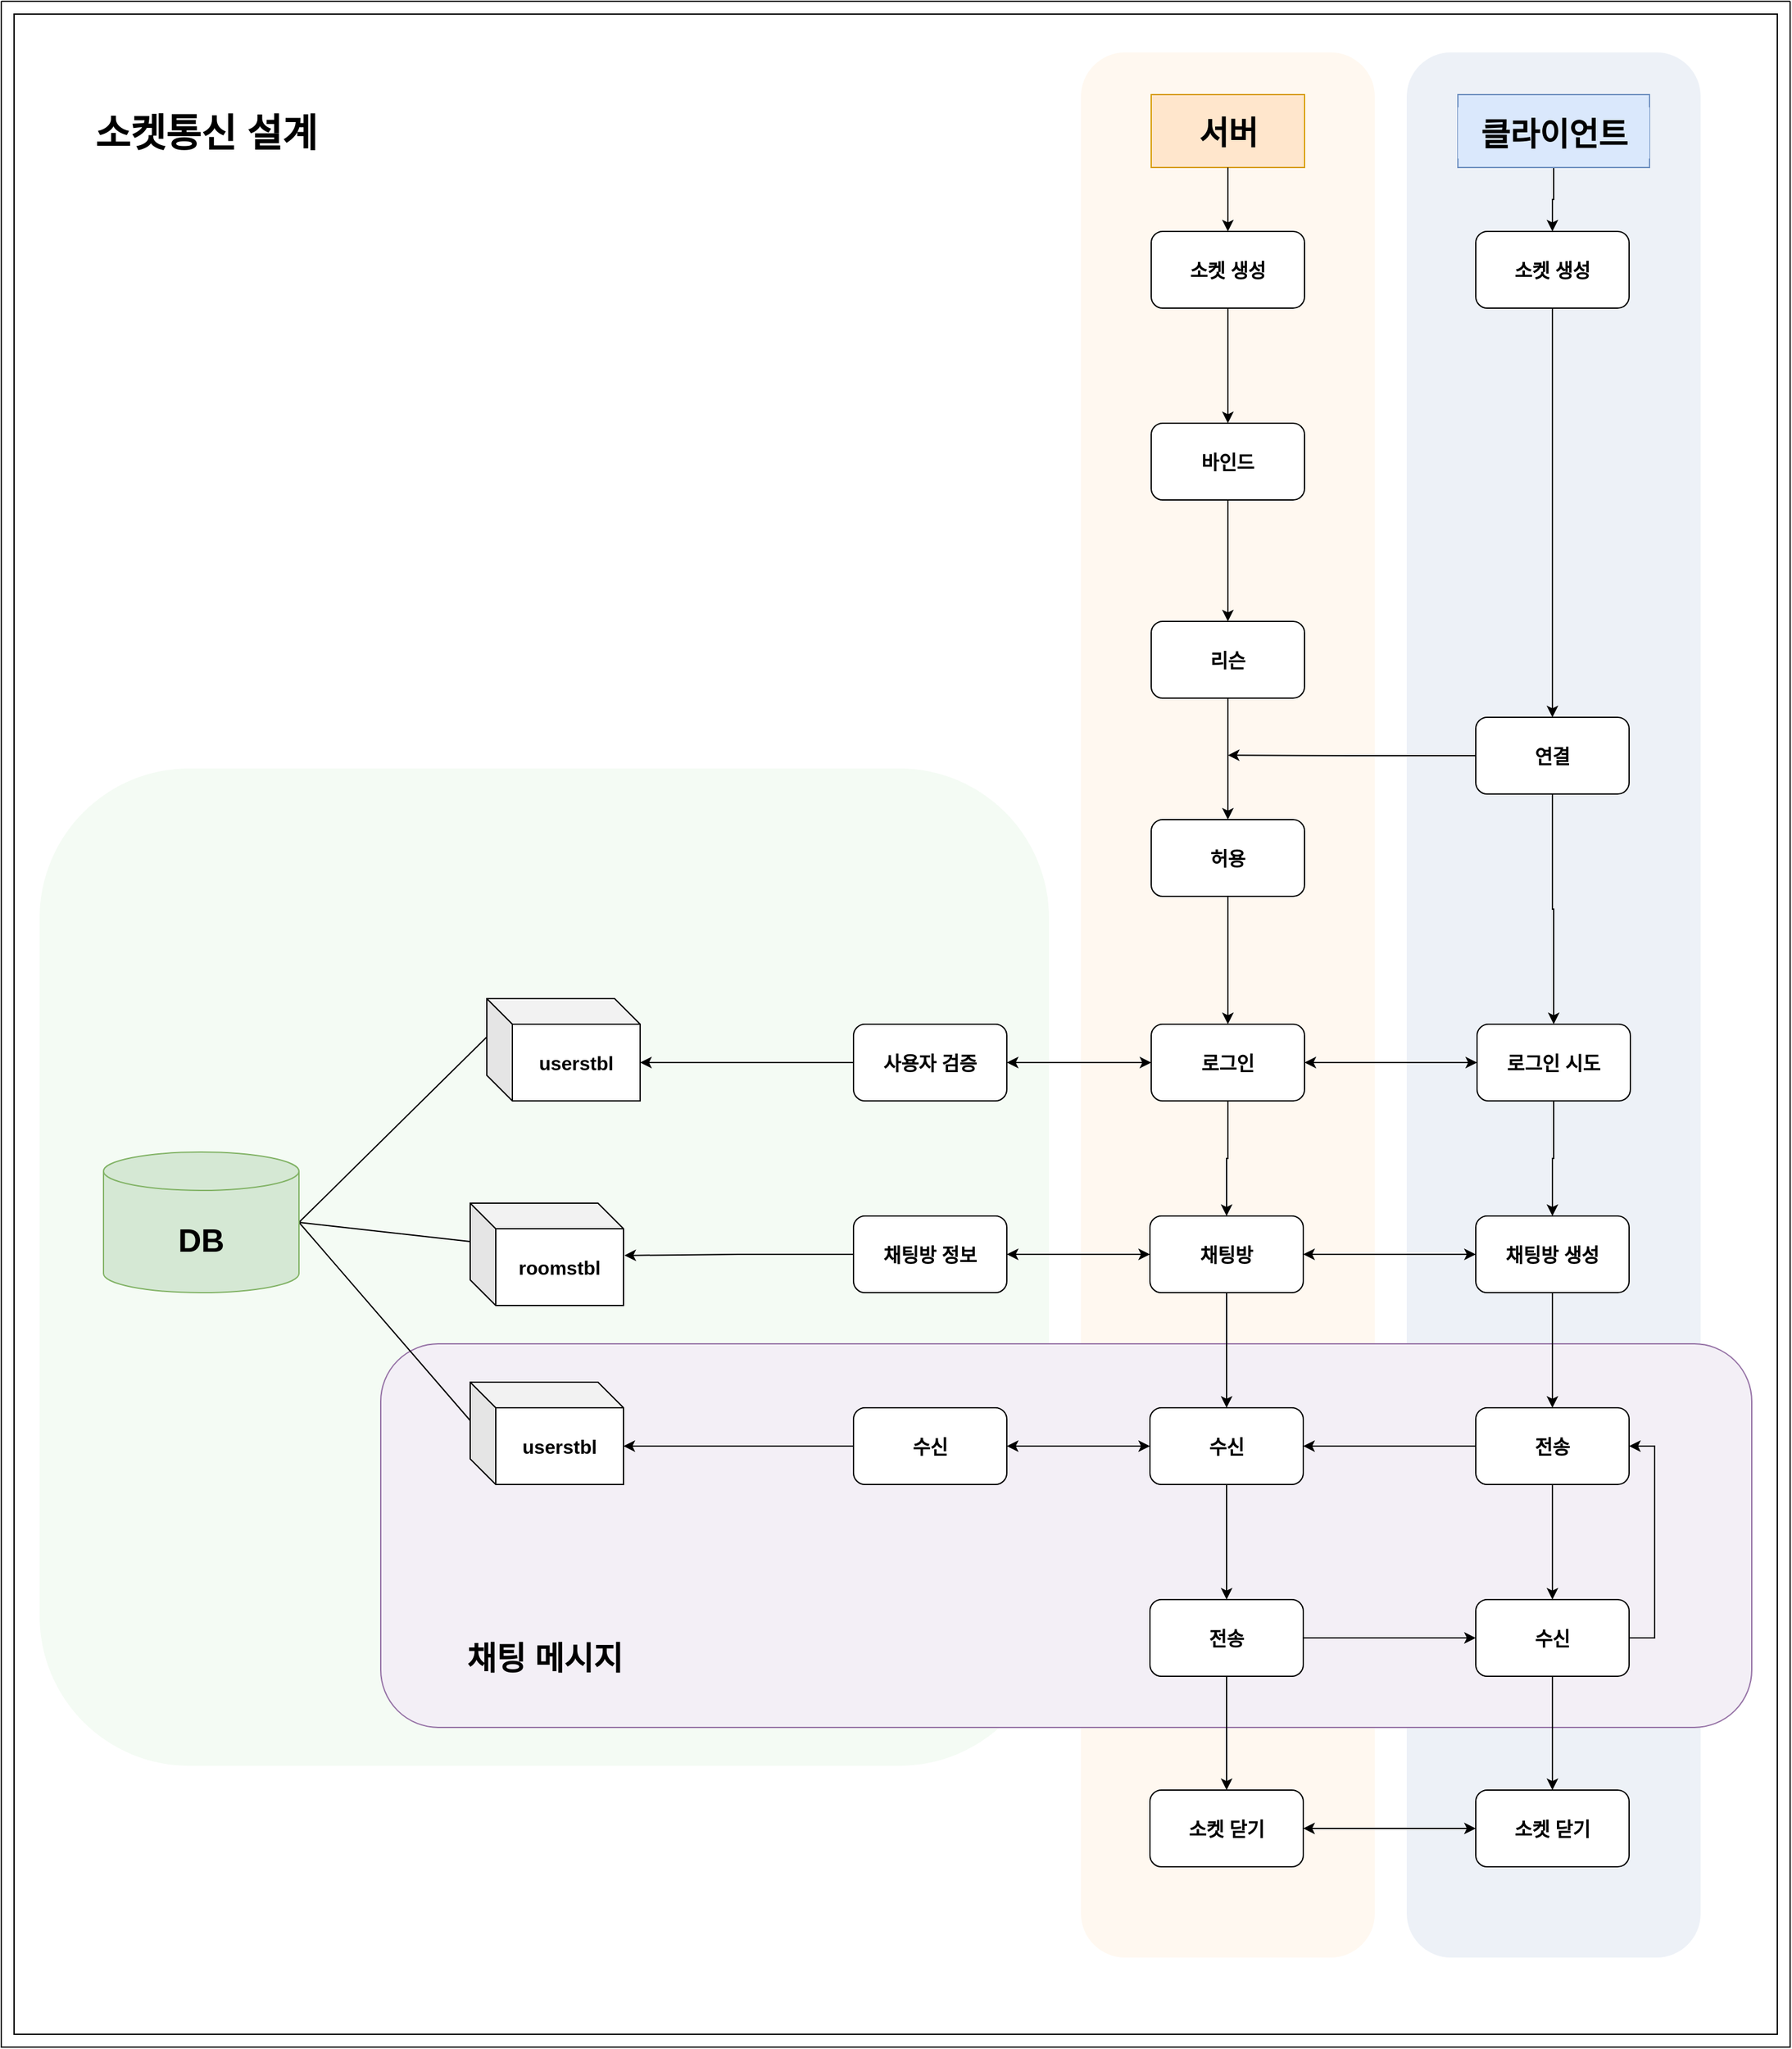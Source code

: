 <mxfile version="24.7.10">
  <diagram name="페이지-1" id="bTiiNHjyBIzRynycfl4v">
    <mxGraphModel dx="2514" dy="868" grid="1" gridSize="10" guides="1" tooltips="1" connect="1" arrows="1" fold="1" page="1" pageScale="1" pageWidth="827" pageHeight="1169" math="0" shadow="0">
      <root>
        <mxCell id="0" />
        <mxCell id="1" parent="0" />
        <mxCell id="yUY2D14tYoqnfr_yBajZ-43" value="" style="swimlane;startSize=0;fontSize=25;" parent="1" vertex="1">
          <mxGeometry x="-827" width="1400" height="1600" as="geometry" />
        </mxCell>
        <mxCell id="s178CNuZc9Gh2SPo8cym-2" value="" style="rounded=0;whiteSpace=wrap;html=1;" vertex="1" parent="yUY2D14tYoqnfr_yBajZ-43">
          <mxGeometry x="10" y="10" width="1380" height="1580" as="geometry" />
        </mxCell>
        <mxCell id="s178CNuZc9Gh2SPo8cym-13" value="" style="rounded=1;whiteSpace=wrap;html=1;fillColor=#f4fbf4;strokeColor=none;" vertex="1" parent="yUY2D14tYoqnfr_yBajZ-43">
          <mxGeometry x="30" y="600" width="790" height="780" as="geometry" />
        </mxCell>
        <mxCell id="s178CNuZc9Gh2SPo8cym-11" value="" style="rounded=1;whiteSpace=wrap;html=1;fillColor=#fff8f0;strokeColor=none;" vertex="1" parent="yUY2D14tYoqnfr_yBajZ-43">
          <mxGeometry x="845" y="40" width="230" height="1490" as="geometry" />
        </mxCell>
        <mxCell id="s178CNuZc9Gh2SPo8cym-12" value="" style="rounded=1;whiteSpace=wrap;html=1;fillColor=#edf1f7;strokeColor=none;" vertex="1" parent="yUY2D14tYoqnfr_yBajZ-43">
          <mxGeometry x="1100" y="40" width="230" height="1490" as="geometry" />
        </mxCell>
        <mxCell id="s178CNuZc9Gh2SPo8cym-40" value="" style="rounded=1;whiteSpace=wrap;html=1;fillColor=#f3eff6;strokeColor=#9673a6;gradientColor=none;fontStyle=1" vertex="1" parent="yUY2D14tYoqnfr_yBajZ-43">
          <mxGeometry x="297" y="1050" width="1073" height="300" as="geometry" />
        </mxCell>
        <mxCell id="g9z6lTZiuhYvATAemZ8_-25" style="edgeStyle=orthogonalEdgeStyle;rounded=0;orthogonalLoop=1;jettySize=auto;html=1;exitX=0.5;exitY=1;exitDx=0;exitDy=0;entryX=0.5;entryY=0;entryDx=0;entryDy=0;fontStyle=1;fontSize=15;" parent="yUY2D14tYoqnfr_yBajZ-43" source="g9z6lTZiuhYvATAemZ8_-23" target="g9z6lTZiuhYvATAemZ8_-8" edge="1">
          <mxGeometry relative="1" as="geometry" />
        </mxCell>
        <mxCell id="g9z6lTZiuhYvATAemZ8_-23" value="소켓 생성" style="rounded=1;whiteSpace=wrap;html=1;fontStyle=1;fontSize=15;" parent="yUY2D14tYoqnfr_yBajZ-43" vertex="1">
          <mxGeometry x="1154" y="180" width="120" height="60" as="geometry" />
        </mxCell>
        <mxCell id="s178CNuZc9Gh2SPo8cym-7" style="edgeStyle=orthogonalEdgeStyle;rounded=0;orthogonalLoop=1;jettySize=auto;html=1;exitX=0.5;exitY=1;exitDx=0;exitDy=0;entryX=0.5;entryY=0;entryDx=0;entryDy=0;" edge="1" parent="yUY2D14tYoqnfr_yBajZ-43" source="s178CNuZc9Gh2SPo8cym-4" target="g9z6lTZiuhYvATAemZ8_-23">
          <mxGeometry relative="1" as="geometry" />
        </mxCell>
        <mxCell id="g9z6lTZiuhYvATAemZ8_-5" value="리슨" style="rounded=1;whiteSpace=wrap;html=1;fontStyle=1;fontSize=15;" parent="yUY2D14tYoqnfr_yBajZ-43" vertex="1">
          <mxGeometry x="900" y="485" width="120" height="60" as="geometry" />
        </mxCell>
        <mxCell id="yUY2D14tYoqnfr_yBajZ-47" value="" style="endArrow=none;html=1;rounded=0;entryX=0;entryY=0;entryDx=0;entryDy=30;entryPerimeter=0;exitX=1;exitY=0.5;exitDx=0;exitDy=0;exitPerimeter=0;fontStyle=1" parent="yUY2D14tYoqnfr_yBajZ-43" source="yUY2D14tYoqnfr_yBajZ-41" target="yUY2D14tYoqnfr_yBajZ-15" edge="1">
          <mxGeometry width="50" height="50" relative="1" as="geometry">
            <mxPoint x="310" y="1085" as="sourcePoint" />
            <mxPoint x="360" y="1035" as="targetPoint" />
          </mxGeometry>
        </mxCell>
        <mxCell id="yUY2D14tYoqnfr_yBajZ-48" value="" style="endArrow=none;html=1;rounded=0;entryX=0;entryY=0;entryDx=0;entryDy=30;entryPerimeter=0;exitX=1;exitY=0.5;exitDx=0;exitDy=0;exitPerimeter=0;fontStyle=1" parent="yUY2D14tYoqnfr_yBajZ-43" source="yUY2D14tYoqnfr_yBajZ-41" target="yUY2D14tYoqnfr_yBajZ-16" edge="1">
          <mxGeometry width="50" height="50" relative="1" as="geometry">
            <mxPoint x="220.0" y="905" as="sourcePoint" />
            <mxPoint x="347" y="950" as="targetPoint" />
          </mxGeometry>
        </mxCell>
        <mxCell id="yUY2D14tYoqnfr_yBajZ-49" value="" style="endArrow=none;html=1;rounded=0;entryX=0;entryY=0;entryDx=0;entryDy=30;entryPerimeter=0;exitX=1;exitY=0.5;exitDx=0;exitDy=0;exitPerimeter=0;fontStyle=1" parent="yUY2D14tYoqnfr_yBajZ-43" source="yUY2D14tYoqnfr_yBajZ-41" target="yUY2D14tYoqnfr_yBajZ-35" edge="1">
          <mxGeometry width="50" height="50" relative="1" as="geometry">
            <mxPoint x="-10" y="1030" as="sourcePoint" />
            <mxPoint x="347" y="950" as="targetPoint" />
          </mxGeometry>
        </mxCell>
        <mxCell id="yUY2D14tYoqnfr_yBajZ-41" value="DB" style="shape=cylinder3;whiteSpace=wrap;html=1;boundedLbl=1;backgroundOutline=1;size=15;fillColor=#d5e8d4;strokeColor=#82b366;fontStyle=1;fontSize=25;" parent="yUY2D14tYoqnfr_yBajZ-43" vertex="1">
          <mxGeometry x="80" y="900" width="153" height="110" as="geometry" />
        </mxCell>
        <mxCell id="s178CNuZc9Gh2SPo8cym-3" value="" style="rounded=0;whiteSpace=wrap;html=1;fillColor=#ffe6cc;strokeColor=#d79b00;" vertex="1" parent="yUY2D14tYoqnfr_yBajZ-43">
          <mxGeometry x="900" y="73" width="120" height="57" as="geometry" />
        </mxCell>
        <mxCell id="g9z6lTZiuhYvATAemZ8_-31" value="서버" style="text;html=1;align=center;verticalAlign=middle;resizable=0;points=[];autosize=1;strokeColor=none;fillColor=none;fontSize=25;fontStyle=1" parent="yUY2D14tYoqnfr_yBajZ-43" vertex="1">
          <mxGeometry x="925" y="81.5" width="70" height="40" as="geometry" />
        </mxCell>
        <mxCell id="s178CNuZc9Gh2SPo8cym-4" value="" style="rounded=0;whiteSpace=wrap;html=1;fillColor=#dae8fc;strokeColor=#6c8ebf;" vertex="1" parent="yUY2D14tYoqnfr_yBajZ-43">
          <mxGeometry x="1140" y="73" width="150" height="57" as="geometry" />
        </mxCell>
        <mxCell id="g9z6lTZiuhYvATAemZ8_-32" value="클라이언트" style="text;html=1;align=center;verticalAlign=middle;resizable=0;points=[];autosize=1;strokeColor=none;fillColor=#dae8fc;fontSize=25;fontStyle=1" parent="yUY2D14tYoqnfr_yBajZ-43" vertex="1">
          <mxGeometry x="1140" y="83" width="150" height="40" as="geometry" />
        </mxCell>
        <mxCell id="yUY2D14tYoqnfr_yBajZ-24" value="채팅방 정보" style="rounded=1;whiteSpace=wrap;html=1;fontStyle=1;fontSize=15;" parent="yUY2D14tYoqnfr_yBajZ-43" vertex="1">
          <mxGeometry x="667" y="950" width="120" height="60" as="geometry" />
        </mxCell>
        <mxCell id="yUY2D14tYoqnfr_yBajZ-35" value="roomstbl" style="shape=cube;whiteSpace=wrap;html=1;boundedLbl=1;backgroundOutline=1;darkOpacity=0.05;darkOpacity2=0.1;fontStyle=1;fontSize=15;" parent="yUY2D14tYoqnfr_yBajZ-43" vertex="1">
          <mxGeometry x="367" y="940" width="120" height="80" as="geometry" />
        </mxCell>
        <mxCell id="yUY2D14tYoqnfr_yBajZ-37" style="edgeStyle=orthogonalEdgeStyle;rounded=0;orthogonalLoop=1;jettySize=auto;html=1;exitX=0;exitY=0.5;exitDx=0;exitDy=0;entryX=1.006;entryY=0.511;entryDx=0;entryDy=0;entryPerimeter=0;fontStyle=1;fontSize=15;" parent="yUY2D14tYoqnfr_yBajZ-43" source="yUY2D14tYoqnfr_yBajZ-24" target="yUY2D14tYoqnfr_yBajZ-35" edge="1">
          <mxGeometry relative="1" as="geometry" />
        </mxCell>
        <mxCell id="s178CNuZc9Gh2SPo8cym-22" style="edgeStyle=orthogonalEdgeStyle;rounded=0;orthogonalLoop=1;jettySize=auto;html=1;exitX=0;exitY=0.5;exitDx=0;exitDy=0;fontStyle=1;fontSize=15;" edge="1" parent="yUY2D14tYoqnfr_yBajZ-43" source="g9z6lTZiuhYvATAemZ8_-8">
          <mxGeometry relative="1" as="geometry">
            <mxPoint x="960" y="589.647" as="targetPoint" />
          </mxGeometry>
        </mxCell>
        <mxCell id="s178CNuZc9Gh2SPo8cym-26" style="edgeStyle=orthogonalEdgeStyle;rounded=0;orthogonalLoop=1;jettySize=auto;html=1;exitX=0.5;exitY=1;exitDx=0;exitDy=0;entryX=0.5;entryY=0;entryDx=0;entryDy=0;fontStyle=1;fontSize=15;" edge="1" parent="yUY2D14tYoqnfr_yBajZ-43" source="g9z6lTZiuhYvATAemZ8_-8" target="s178CNuZc9Gh2SPo8cym-25">
          <mxGeometry relative="1" as="geometry" />
        </mxCell>
        <mxCell id="g9z6lTZiuhYvATAemZ8_-8" value="연결" style="rounded=1;whiteSpace=wrap;html=1;fontStyle=1;fontSize=15;" parent="yUY2D14tYoqnfr_yBajZ-43" vertex="1">
          <mxGeometry x="1154" y="560" width="120" height="60" as="geometry" />
        </mxCell>
        <mxCell id="yUY2D14tYoqnfr_yBajZ-4" value="사용자 검증" style="rounded=1;whiteSpace=wrap;html=1;fontStyle=1;fontSize=15;" parent="yUY2D14tYoqnfr_yBajZ-43" vertex="1">
          <mxGeometry x="667" y="800" width="120" height="60" as="geometry" />
        </mxCell>
        <mxCell id="yUY2D14tYoqnfr_yBajZ-15" value="userstbl" style="shape=cube;whiteSpace=wrap;html=1;boundedLbl=1;backgroundOutline=1;darkOpacity=0.05;darkOpacity2=0.1;fontStyle=1;fontSize=15;" parent="yUY2D14tYoqnfr_yBajZ-43" vertex="1">
          <mxGeometry x="380" y="780" width="120" height="80" as="geometry" />
        </mxCell>
        <mxCell id="yUY2D14tYoqnfr_yBajZ-36" style="edgeStyle=orthogonalEdgeStyle;rounded=0;orthogonalLoop=1;jettySize=auto;html=1;exitX=0;exitY=0.5;exitDx=0;exitDy=0;entryX=0;entryY=0;entryDx=120.0;entryDy=50;entryPerimeter=0;fontStyle=1;fontSize=15;" parent="yUY2D14tYoqnfr_yBajZ-43" source="yUY2D14tYoqnfr_yBajZ-4" target="yUY2D14tYoqnfr_yBajZ-15" edge="1">
          <mxGeometry relative="1" as="geometry" />
        </mxCell>
        <mxCell id="s178CNuZc9Gh2SPo8cym-24" style="edgeStyle=orthogonalEdgeStyle;rounded=0;orthogonalLoop=1;jettySize=auto;html=1;exitX=0.5;exitY=1;exitDx=0;exitDy=0;entryX=0.5;entryY=0;entryDx=0;entryDy=0;fontStyle=1;fontSize=15;" edge="1" parent="yUY2D14tYoqnfr_yBajZ-43" source="g9z6lTZiuhYvATAemZ8_-6" target="s178CNuZc9Gh2SPo8cym-23">
          <mxGeometry relative="1" as="geometry" />
        </mxCell>
        <mxCell id="g9z6lTZiuhYvATAemZ8_-6" value="허용" style="rounded=1;whiteSpace=wrap;html=1;fontStyle=1;fontSize=15;" parent="yUY2D14tYoqnfr_yBajZ-43" vertex="1">
          <mxGeometry x="900" y="640" width="120" height="60" as="geometry" />
        </mxCell>
        <mxCell id="g9z6lTZiuhYvATAemZ8_-43" style="edgeStyle=orthogonalEdgeStyle;rounded=0;orthogonalLoop=1;jettySize=auto;html=1;exitX=0.5;exitY=1;exitDx=0;exitDy=0;entryX=0.5;entryY=0;entryDx=0;entryDy=0;fontStyle=1;fontSize=15;" parent="yUY2D14tYoqnfr_yBajZ-43" source="g9z6lTZiuhYvATAemZ8_-12" target="g9z6lTZiuhYvATAemZ8_-14" edge="1">
          <mxGeometry relative="1" as="geometry" />
        </mxCell>
        <mxCell id="g9z6lTZiuhYvATAemZ8_-14" value="소켓 닫기" style="rounded=1;whiteSpace=wrap;html=1;fontStyle=1;fontSize=15;" parent="yUY2D14tYoqnfr_yBajZ-43" vertex="1">
          <mxGeometry x="1154" y="1399" width="120" height="60" as="geometry" />
        </mxCell>
        <mxCell id="yUY2D14tYoqnfr_yBajZ-34" style="edgeStyle=orthogonalEdgeStyle;rounded=0;orthogonalLoop=1;jettySize=auto;html=1;exitX=0.5;exitY=1;exitDx=0;exitDy=0;entryX=0.5;entryY=0;entryDx=0;entryDy=0;fontStyle=1;fontSize=15;" parent="yUY2D14tYoqnfr_yBajZ-43" source="yUY2D14tYoqnfr_yBajZ-18" target="g9z6lTZiuhYvATAemZ8_-10" edge="1">
          <mxGeometry relative="1" as="geometry" />
        </mxCell>
        <mxCell id="yUY2D14tYoqnfr_yBajZ-18" value="채팅방 생성" style="rounded=1;whiteSpace=wrap;html=1;fontStyle=1;fontSize=15;" parent="yUY2D14tYoqnfr_yBajZ-43" vertex="1">
          <mxGeometry x="1154" y="950" width="120" height="60" as="geometry" />
        </mxCell>
        <mxCell id="s178CNuZc9Gh2SPo8cym-35" style="edgeStyle=orthogonalEdgeStyle;rounded=0;orthogonalLoop=1;jettySize=auto;html=1;exitX=0.5;exitY=1;exitDx=0;exitDy=0;entryX=0.5;entryY=0;entryDx=0;entryDy=0;fontStyle=1;fontSize=15;" edge="1" parent="yUY2D14tYoqnfr_yBajZ-43" source="g9z6lTZiuhYvATAemZ8_-11" target="g9z6lTZiuhYvATAemZ8_-15">
          <mxGeometry relative="1" as="geometry">
            <mxPoint x="-20" y="1350" as="targetPoint" />
          </mxGeometry>
        </mxCell>
        <mxCell id="g9z6lTZiuhYvATAemZ8_-15" value="소켓 닫기" style="rounded=1;whiteSpace=wrap;html=1;fontStyle=1;fontSize=15;" parent="yUY2D14tYoqnfr_yBajZ-43" vertex="1">
          <mxGeometry x="899" y="1399" width="120" height="60" as="geometry" />
        </mxCell>
        <mxCell id="yUY2D14tYoqnfr_yBajZ-33" style="edgeStyle=orthogonalEdgeStyle;rounded=0;orthogonalLoop=1;jettySize=auto;html=1;exitX=0.5;exitY=1;exitDx=0;exitDy=0;entryX=0.5;entryY=0;entryDx=0;entryDy=0;fontStyle=1;fontSize=15;" parent="yUY2D14tYoqnfr_yBajZ-43" source="yUY2D14tYoqnfr_yBajZ-19" target="g9z6lTZiuhYvATAemZ8_-9" edge="1">
          <mxGeometry relative="1" as="geometry" />
        </mxCell>
        <mxCell id="yUY2D14tYoqnfr_yBajZ-19" value="채팅방" style="rounded=1;whiteSpace=wrap;html=1;fontStyle=1;fontSize=15;" parent="yUY2D14tYoqnfr_yBajZ-43" vertex="1">
          <mxGeometry x="899" y="950" width="120" height="60" as="geometry" />
        </mxCell>
        <mxCell id="yUY2D14tYoqnfr_yBajZ-25" value="" style="endArrow=classic;startArrow=classic;html=1;rounded=0;entryX=0;entryY=0.5;entryDx=0;entryDy=0;exitX=1;exitY=0.5;exitDx=0;exitDy=0;fontStyle=1;fontSize=15;" parent="yUY2D14tYoqnfr_yBajZ-43" source="yUY2D14tYoqnfr_yBajZ-19" target="yUY2D14tYoqnfr_yBajZ-18" edge="1">
          <mxGeometry width="50" height="50" relative="1" as="geometry">
            <mxPoint x="679" y="1170" as="sourcePoint" />
            <mxPoint x="729" y="1120" as="targetPoint" />
          </mxGeometry>
        </mxCell>
        <mxCell id="yUY2D14tYoqnfr_yBajZ-26" value="" style="endArrow=classic;startArrow=classic;html=1;rounded=0;entryX=0;entryY=0.5;entryDx=0;entryDy=0;exitX=1;exitY=0.5;exitDx=0;exitDy=0;fontStyle=1;fontSize=15;" parent="yUY2D14tYoqnfr_yBajZ-43" source="yUY2D14tYoqnfr_yBajZ-24" target="yUY2D14tYoqnfr_yBajZ-19" edge="1">
          <mxGeometry width="50" height="50" relative="1" as="geometry">
            <mxPoint x="680" y="1040" as="sourcePoint" />
            <mxPoint x="730" y="990" as="targetPoint" />
          </mxGeometry>
        </mxCell>
        <mxCell id="s178CNuZc9Gh2SPo8cym-21" style="edgeStyle=orthogonalEdgeStyle;rounded=0;orthogonalLoop=1;jettySize=auto;html=1;exitX=0.5;exitY=1;exitDx=0;exitDy=0;entryX=0.5;entryY=0;entryDx=0;entryDy=0;fontStyle=1;fontSize=15;" edge="1" parent="yUY2D14tYoqnfr_yBajZ-43" source="g9z6lTZiuhYvATAemZ8_-5" target="g9z6lTZiuhYvATAemZ8_-6">
          <mxGeometry relative="1" as="geometry" />
        </mxCell>
        <mxCell id="s178CNuZc9Gh2SPo8cym-31" style="edgeStyle=orthogonalEdgeStyle;rounded=0;orthogonalLoop=1;jettySize=auto;html=1;exitX=0.5;exitY=1;exitDx=0;exitDy=0;entryX=0.5;entryY=0;entryDx=0;entryDy=0;fontStyle=1;fontSize=15;" edge="1" parent="yUY2D14tYoqnfr_yBajZ-43" source="s178CNuZc9Gh2SPo8cym-23" target="yUY2D14tYoqnfr_yBajZ-19">
          <mxGeometry relative="1" as="geometry" />
        </mxCell>
        <mxCell id="s178CNuZc9Gh2SPo8cym-23" value="로그인" style="rounded=1;whiteSpace=wrap;html=1;fontStyle=1;fontSize=15;" vertex="1" parent="yUY2D14tYoqnfr_yBajZ-43">
          <mxGeometry x="900" y="800" width="120" height="60" as="geometry" />
        </mxCell>
        <mxCell id="s178CNuZc9Gh2SPo8cym-32" style="edgeStyle=orthogonalEdgeStyle;rounded=0;orthogonalLoop=1;jettySize=auto;html=1;exitX=0.5;exitY=1;exitDx=0;exitDy=0;entryX=0.5;entryY=0;entryDx=0;entryDy=0;fontStyle=1;fontSize=15;" edge="1" parent="yUY2D14tYoqnfr_yBajZ-43" source="s178CNuZc9Gh2SPo8cym-25" target="yUY2D14tYoqnfr_yBajZ-18">
          <mxGeometry relative="1" as="geometry" />
        </mxCell>
        <mxCell id="s178CNuZc9Gh2SPo8cym-25" value="로그인 시도" style="rounded=1;whiteSpace=wrap;html=1;fontStyle=1;fontSize=15;" vertex="1" parent="yUY2D14tYoqnfr_yBajZ-43">
          <mxGeometry x="1155" y="800" width="120" height="60" as="geometry" />
        </mxCell>
        <mxCell id="s178CNuZc9Gh2SPo8cym-29" value="" style="endArrow=classic;startArrow=classic;html=1;rounded=0;entryX=0;entryY=0.5;entryDx=0;entryDy=0;exitX=1;exitY=0.5;exitDx=0;exitDy=0;fontStyle=1;fontSize=15;" edge="1" parent="yUY2D14tYoqnfr_yBajZ-43" source="s178CNuZc9Gh2SPo8cym-23" target="s178CNuZc9Gh2SPo8cym-25">
          <mxGeometry width="50" height="50" relative="1" as="geometry">
            <mxPoint x="760" y="940" as="sourcePoint" />
            <mxPoint x="810" y="890" as="targetPoint" />
          </mxGeometry>
        </mxCell>
        <mxCell id="s178CNuZc9Gh2SPo8cym-30" value="" style="endArrow=classic;startArrow=classic;html=1;rounded=0;entryX=0;entryY=0.5;entryDx=0;entryDy=0;exitX=1;exitY=0.5;exitDx=0;exitDy=0;fontStyle=1;fontSize=15;" edge="1" parent="yUY2D14tYoqnfr_yBajZ-43" source="yUY2D14tYoqnfr_yBajZ-4" target="s178CNuZc9Gh2SPo8cym-23">
          <mxGeometry width="50" height="50" relative="1" as="geometry">
            <mxPoint x="760" y="940" as="sourcePoint" />
            <mxPoint x="810" y="890" as="targetPoint" />
          </mxGeometry>
        </mxCell>
        <mxCell id="s178CNuZc9Gh2SPo8cym-34" value="" style="endArrow=classic;startArrow=classic;html=1;rounded=0;entryX=0;entryY=0.5;entryDx=0;entryDy=0;exitX=1;exitY=0.5;exitDx=0;exitDy=0;fontStyle=1;fontSize=15;" edge="1" parent="yUY2D14tYoqnfr_yBajZ-43" source="g9z6lTZiuhYvATAemZ8_-15" target="g9z6lTZiuhYvATAemZ8_-14">
          <mxGeometry width="50" height="50" relative="1" as="geometry">
            <mxPoint x="760" y="1540" as="sourcePoint" />
            <mxPoint x="810" y="1490" as="targetPoint" />
          </mxGeometry>
        </mxCell>
        <mxCell id="g9z6lTZiuhYvATAemZ8_-34" value="수신" style="rounded=1;whiteSpace=wrap;html=1;fontStyle=1;fontSize=15;" parent="yUY2D14tYoqnfr_yBajZ-43" vertex="1">
          <mxGeometry x="667" y="1100" width="120" height="60" as="geometry" />
        </mxCell>
        <mxCell id="yUY2D14tYoqnfr_yBajZ-16" value="userstbl" style="shape=cube;whiteSpace=wrap;html=1;boundedLbl=1;backgroundOutline=1;darkOpacity=0.05;darkOpacity2=0.1;fontStyle=1;fontSize=15;" parent="yUY2D14tYoqnfr_yBajZ-43" vertex="1">
          <mxGeometry x="367" y="1080" width="120" height="80" as="geometry" />
        </mxCell>
        <mxCell id="yUY2D14tYoqnfr_yBajZ-38" style="edgeStyle=orthogonalEdgeStyle;rounded=0;orthogonalLoop=1;jettySize=auto;html=1;exitX=0;exitY=0.5;exitDx=0;exitDy=0;entryX=0;entryY=0;entryDx=120.0;entryDy=50;entryPerimeter=0;fontStyle=1;fontSize=15;" parent="yUY2D14tYoqnfr_yBajZ-43" source="g9z6lTZiuhYvATAemZ8_-34" target="yUY2D14tYoqnfr_yBajZ-16" edge="1">
          <mxGeometry relative="1" as="geometry" />
        </mxCell>
        <mxCell id="s178CNuZc9Gh2SPo8cym-37" style="edgeStyle=orthogonalEdgeStyle;rounded=0;orthogonalLoop=1;jettySize=auto;html=1;exitX=0.5;exitY=1;exitDx=0;exitDy=0;entryX=0.5;entryY=0;entryDx=0;entryDy=0;fontStyle=1;fontSize=15;" edge="1" parent="yUY2D14tYoqnfr_yBajZ-43" source="g9z6lTZiuhYvATAemZ8_-10" target="g9z6lTZiuhYvATAemZ8_-12">
          <mxGeometry relative="1" as="geometry" />
        </mxCell>
        <mxCell id="g9z6lTZiuhYvATAemZ8_-10" value="전송" style="rounded=1;whiteSpace=wrap;html=1;fontStyle=1;fontSize=15;" parent="yUY2D14tYoqnfr_yBajZ-43" vertex="1">
          <mxGeometry x="1154" y="1100" width="120" height="60" as="geometry" />
        </mxCell>
        <mxCell id="s178CNuZc9Gh2SPo8cym-38" style="edgeStyle=orthogonalEdgeStyle;rounded=0;orthogonalLoop=1;jettySize=auto;html=1;exitX=1;exitY=0.5;exitDx=0;exitDy=0;entryX=1;entryY=0.5;entryDx=0;entryDy=0;fontStyle=1;fontSize=15;" edge="1" parent="yUY2D14tYoqnfr_yBajZ-43" source="g9z6lTZiuhYvATAemZ8_-12" target="g9z6lTZiuhYvATAemZ8_-10">
          <mxGeometry relative="1" as="geometry" />
        </mxCell>
        <mxCell id="g9z6lTZiuhYvATAemZ8_-12" value="수신" style="rounded=1;whiteSpace=wrap;html=1;fontStyle=1;fontSize=15;" parent="yUY2D14tYoqnfr_yBajZ-43" vertex="1">
          <mxGeometry x="1154" y="1250" width="120" height="60" as="geometry" />
        </mxCell>
        <mxCell id="g9z6lTZiuhYvATAemZ8_-38" style="edgeStyle=orthogonalEdgeStyle;rounded=0;orthogonalLoop=1;jettySize=auto;html=1;exitX=0.5;exitY=1;exitDx=0;exitDy=0;entryX=0.5;entryY=0;entryDx=0;entryDy=0;fontStyle=1;fontSize=15;" parent="yUY2D14tYoqnfr_yBajZ-43" source="g9z6lTZiuhYvATAemZ8_-9" target="g9z6lTZiuhYvATAemZ8_-11" edge="1">
          <mxGeometry relative="1" as="geometry" />
        </mxCell>
        <mxCell id="g9z6lTZiuhYvATAemZ8_-9" value="수신" style="rounded=1;whiteSpace=wrap;html=1;fontStyle=1;fontSize=15;" parent="yUY2D14tYoqnfr_yBajZ-43" vertex="1">
          <mxGeometry x="899" y="1100" width="120" height="60" as="geometry" />
        </mxCell>
        <mxCell id="yUY2D14tYoqnfr_yBajZ-40" value="" style="endArrow=classic;startArrow=classic;html=1;rounded=0;entryX=0;entryY=0.5;entryDx=0;entryDy=0;exitX=1;exitY=0.5;exitDx=0;exitDy=0;fontStyle=1;fontSize=15;" parent="yUY2D14tYoqnfr_yBajZ-43" source="g9z6lTZiuhYvATAemZ8_-34" target="g9z6lTZiuhYvATAemZ8_-9" edge="1">
          <mxGeometry width="50" height="50" relative="1" as="geometry">
            <mxPoint x="680" y="1040" as="sourcePoint" />
            <mxPoint x="730" y="990" as="targetPoint" />
          </mxGeometry>
        </mxCell>
        <mxCell id="g9z6lTZiuhYvATAemZ8_-29" style="edgeStyle=orthogonalEdgeStyle;rounded=0;orthogonalLoop=1;jettySize=auto;html=1;exitX=0;exitY=0.5;exitDx=0;exitDy=0;entryX=1;entryY=0.5;entryDx=0;entryDy=0;fontStyle=1;fontSize=15;" parent="yUY2D14tYoqnfr_yBajZ-43" source="g9z6lTZiuhYvATAemZ8_-10" target="g9z6lTZiuhYvATAemZ8_-9" edge="1">
          <mxGeometry relative="1" as="geometry" />
        </mxCell>
        <mxCell id="g9z6lTZiuhYvATAemZ8_-41" style="edgeStyle=orthogonalEdgeStyle;rounded=0;orthogonalLoop=1;jettySize=auto;html=1;exitX=1;exitY=0.5;exitDx=0;exitDy=0;entryX=0;entryY=0.5;entryDx=0;entryDy=0;fontStyle=1;fontSize=15;" parent="yUY2D14tYoqnfr_yBajZ-43" source="g9z6lTZiuhYvATAemZ8_-11" target="g9z6lTZiuhYvATAemZ8_-12" edge="1">
          <mxGeometry relative="1" as="geometry" />
        </mxCell>
        <mxCell id="g9z6lTZiuhYvATAemZ8_-11" value="전송" style="rounded=1;whiteSpace=wrap;html=1;fontStyle=1;fontSize=15;" parent="yUY2D14tYoqnfr_yBajZ-43" vertex="1">
          <mxGeometry x="899" y="1250" width="120" height="60" as="geometry" />
        </mxCell>
        <mxCell id="s178CNuZc9Gh2SPo8cym-41" value="채팅 메시지" style="text;html=1;align=center;verticalAlign=middle;whiteSpace=wrap;rounded=0;fontSize=25;fontStyle=1" vertex="1" parent="yUY2D14tYoqnfr_yBajZ-43">
          <mxGeometry x="333.5" y="1270" width="183" height="50" as="geometry" />
        </mxCell>
        <mxCell id="s178CNuZc9Gh2SPo8cym-1" value="소켓통신 설계" style="text;html=1;align=center;verticalAlign=middle;resizable=0;points=[];autosize=1;strokeColor=none;fillColor=none;fontSize=30;fontStyle=1" vertex="1" parent="1">
          <mxGeometry x="-772" y="78" width="210" height="50" as="geometry" />
        </mxCell>
        <mxCell id="g9z6lTZiuhYvATAemZ8_-3" value="소켓 생성" style="rounded=1;whiteSpace=wrap;html=1;fontStyle=1;fontSize=15;" parent="1" vertex="1">
          <mxGeometry x="73" y="180" width="120" height="60" as="geometry" />
        </mxCell>
        <mxCell id="g9z6lTZiuhYvATAemZ8_-17" style="edgeStyle=orthogonalEdgeStyle;rounded=0;orthogonalLoop=1;jettySize=auto;html=1;exitX=0.5;exitY=1;exitDx=0;exitDy=0;entryX=0.5;entryY=0;entryDx=0;entryDy=0;fontStyle=1;fontSize=15;" parent="1" source="g9z6lTZiuhYvATAemZ8_-4" target="g9z6lTZiuhYvATAemZ8_-5" edge="1">
          <mxGeometry relative="1" as="geometry" />
        </mxCell>
        <mxCell id="g9z6lTZiuhYvATAemZ8_-4" value="바인드" style="rounded=1;whiteSpace=wrap;html=1;fontStyle=1;fontSize=15;" parent="1" vertex="1">
          <mxGeometry x="73" y="330" width="120" height="60" as="geometry" />
        </mxCell>
        <mxCell id="g9z6lTZiuhYvATAemZ8_-22" value="" style="edgeStyle=orthogonalEdgeStyle;rounded=0;orthogonalLoop=1;jettySize=auto;html=1;exitX=0.5;exitY=1;exitDx=0;exitDy=0;entryX=0.5;entryY=0;entryDx=0;entryDy=0;fontStyle=1;fontSize=15;" parent="1" source="g9z6lTZiuhYvATAemZ8_-3" target="g9z6lTZiuhYvATAemZ8_-4" edge="1">
          <mxGeometry relative="1" as="geometry">
            <mxPoint x="133" y="240" as="sourcePoint" />
            <mxPoint x="133" y="260" as="targetPoint" />
          </mxGeometry>
        </mxCell>
        <mxCell id="s178CNuZc9Gh2SPo8cym-6" style="edgeStyle=orthogonalEdgeStyle;rounded=0;orthogonalLoop=1;jettySize=auto;html=1;exitX=0.5;exitY=1;exitDx=0;exitDy=0;entryX=0.5;entryY=0;entryDx=0;entryDy=0;" edge="1" parent="1" source="s178CNuZc9Gh2SPo8cym-3" target="g9z6lTZiuhYvATAemZ8_-3">
          <mxGeometry relative="1" as="geometry" />
        </mxCell>
      </root>
    </mxGraphModel>
  </diagram>
</mxfile>
